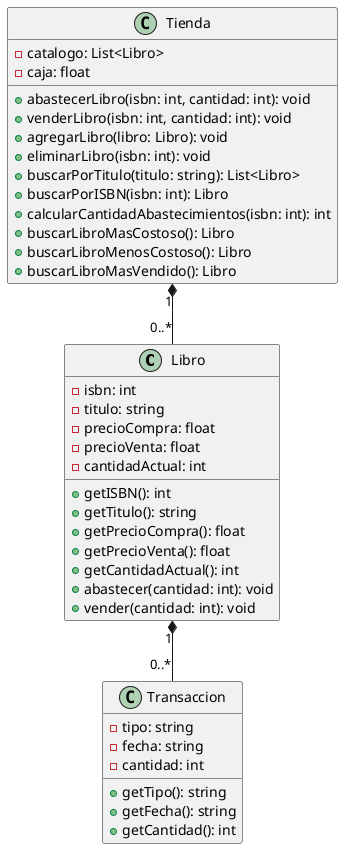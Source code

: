 @startuml libros

class Libro {
  - isbn: int
  - titulo: string
  - precioCompra: float
  - precioVenta: float
  - cantidadActual: int
  + getISBN(): int
  + getTitulo(): string
  + getPrecioCompra(): float
  + getPrecioVenta(): float
  + getCantidadActual(): int
  + abastecer(cantidad: int): void
  + vender(cantidad: int): void
}

class Transaccion {
  - tipo: string
  - fecha: string
  - cantidad: int
  + getTipo(): string
  + getFecha(): string
  + getCantidad(): int
}

class Tienda {
  - catalogo: List<Libro>
  - caja: float
  + abastecerLibro(isbn: int, cantidad: int): void
  + venderLibro(isbn: int, cantidad: int): void
  + agregarLibro(libro: Libro): void
  + eliminarLibro(isbn: int): void
  + buscarPorTitulo(titulo: string): List<Libro>
  + buscarPorISBN(isbn: int): Libro
  + calcularCantidadAbastecimientos(isbn: int): int
  + buscarLibroMasCostoso(): Libro
  + buscarLibroMenosCostoso(): Libro
  + buscarLibroMasVendido(): Libro
}

Libro "1" *-- "0..*" Transaccion
Tienda "1" *-- "0..*" Libro

@enduml
